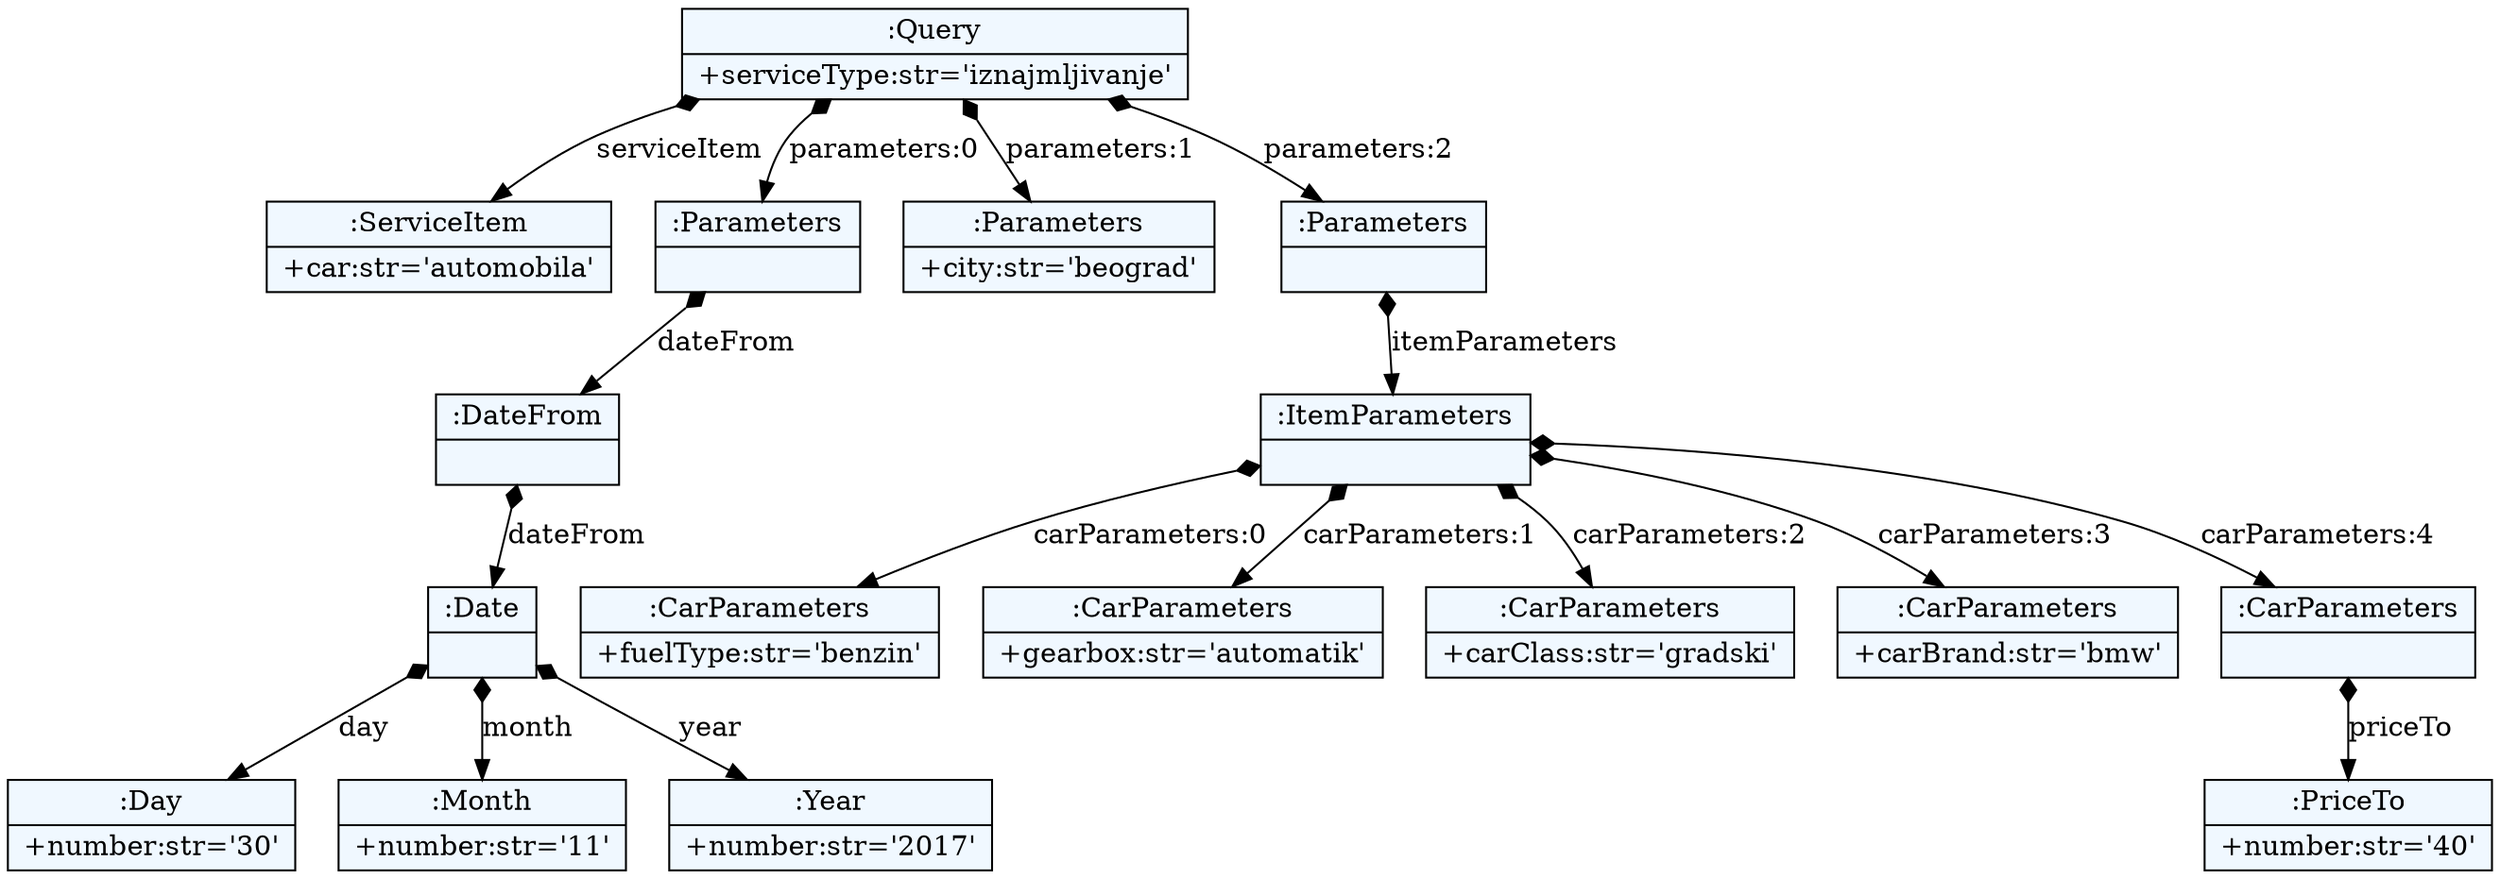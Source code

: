 
    digraph xtext {
    fontname = "Bitstream Vera Sans"
    fontsize = 8
    node[
        shape=record,
        style=filled,
        fillcolor=aliceblue
    ]
    nodesep = 0.3
    edge[dir=black,arrowtail=empty]


65074344 -> 65192008 [label="serviceItem" arrowtail=diamond dir=both]
65192008[label="{:ServiceItem|+car:str='automobila'\l}"]
65074344 -> 65028616 [label="parameters:0" arrowtail=diamond dir=both]
65028616 -> 65068504 [label="dateFrom" arrowtail=diamond dir=both]
65068504 -> 65056272 [label="dateFrom" arrowtail=diamond dir=both]
65056272 -> 65141952 [label="day" arrowtail=diamond dir=both]
65141952[label="{:Day|+number:str='30'\l}"]
65056272 -> 65142680 [label="month" arrowtail=diamond dir=both]
65142680[label="{:Month|+number:str='11'\l}"]
65056272 -> 65102848 [label="year" arrowtail=diamond dir=both]
65102848[label="{:Year|+number:str='2017'\l}"]
65056272[label="{:Date|}"]
65068504[label="{:DateFrom|}"]
65028616[label="{:Parameters|}"]
65074344 -> 65065648 [label="parameters:1" arrowtail=diamond dir=both]
65065648[label="{:Parameters|+city:str='beograd'\l}"]
65074344 -> 65068672 [label="parameters:2" arrowtail=diamond dir=both]
65068672 -> 65056104 [label="itemParameters" arrowtail=diamond dir=both]
65056104 -> 65147008 [label="carParameters:0" arrowtail=diamond dir=both]
65147008[label="{:CarParameters|+fuelType:str='benzin'\l}"]
65056104 -> 65147568 [label="carParameters:1" arrowtail=diamond dir=both]
65147568[label="{:CarParameters|+gearbox:str='automatik'\l}"]
65056104 -> 65147400 [label="carParameters:2" arrowtail=diamond dir=both]
65147400[label="{:CarParameters|+carClass:str='gradski'\l}"]
65056104 -> 65160920 [label="carParameters:3" arrowtail=diamond dir=both]
65160920[label="{:CarParameters|+carBrand:str='bmw'\l}"]
65056104 -> 65159240 [label="carParameters:4" arrowtail=diamond dir=both]
65159240 -> 64833352 [label="priceTo" arrowtail=diamond dir=both]
64833352[label="{:PriceTo|+number:str='40'\l}"]
65159240[label="{:CarParameters|}"]
65056104[label="{:ItemParameters|}"]
65068672[label="{:Parameters|}"]
65074344[label="{:Query|+serviceType:str='iznajmljivanje'\l}"]

}
